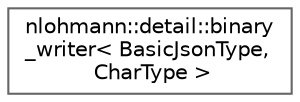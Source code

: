 digraph "类继承关系图"
{
 // LATEX_PDF_SIZE
  bgcolor="transparent";
  edge [fontname=Helvetica,fontsize=10,labelfontname=Helvetica,labelfontsize=10];
  node [fontname=Helvetica,fontsize=10,shape=box,height=0.2,width=0.4];
  rankdir="LR";
  Node0 [id="Node000000",label="nlohmann::detail::binary\l_writer\< BasicJsonType,\l CharType \>",height=0.2,width=0.4,color="grey40", fillcolor="white", style="filled",URL="$classnlohmann_1_1detail_1_1binary__writer.html",tooltip="serialization to CBOR and MessagePack values"];
}
